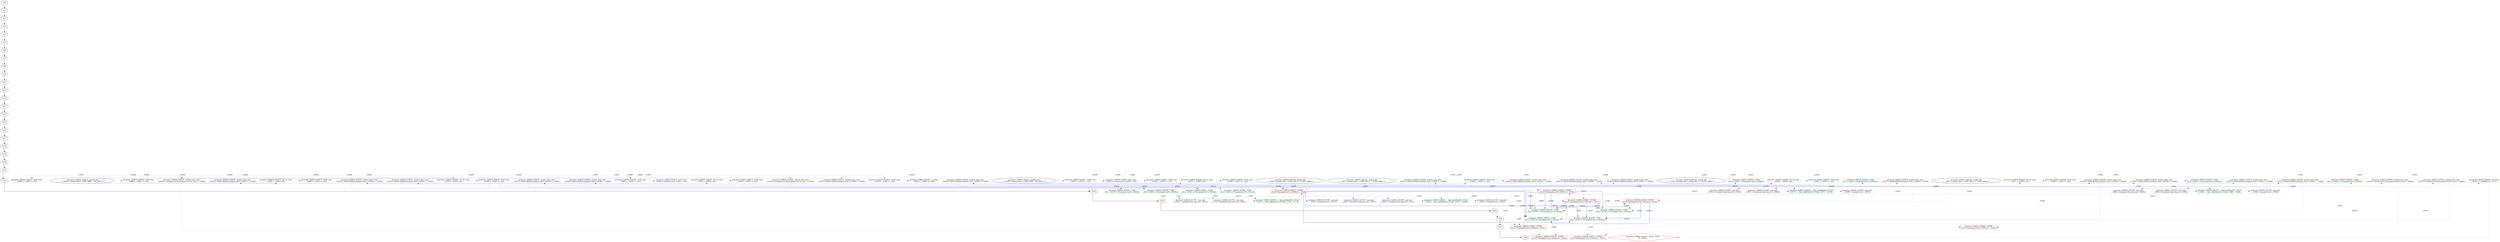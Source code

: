 digraph G {
//Scheduling solution
splines=ortho;
//Control Step: 0
CS0 [style=plaintext]
{rank=same; CS0  ;}
//Control Step: 1
CS1 [style=plaintext]
{rank=same; CS1  ;}
//Control Step: 2
CS2 [style=plaintext]
{rank=same; CS2  ;}
//Control Step: 3
CS3 [style=plaintext]
{rank=same; CS3  ;}
//Control Step: 4
CS4 [style=plaintext]
{rank=same; CS4  ;}
//Control Step: 5
CS5 [style=plaintext]
{rank=same; CS5  ;}
//Control Step: 6
CS6 [style=plaintext]
{rank=same; CS6  ;}
//Control Step: 7
CS7 [style=plaintext]
{rank=same; CS7  ;}
//Control Step: 8
CS8 [style=plaintext]
{rank=same; CS8  ;}
//Control Step: 9
CS9 [style=plaintext]
{rank=same; CS9  ;}
//Control Step: 10
CS10 [style=plaintext]
{rank=same; CS10  ;}
//Control Step: 11
CS11 [style=plaintext]
{rank=same; CS11  ;}
//Control Step: 12
CS12 [style=plaintext]
{rank=same; CS12  ;}
//Control Step: 13
CS13 [style=plaintext]
{rank=same; CS13  ;}
//Control Step: 14
CS14 [style=plaintext]
{rank=same; CS14  ;}
//Control Step: 15
CS15 [style=plaintext]
{rank=same; CS15  ;}
//Control Step: 16
CS16 [style=plaintext]
{rank=same; CS16  ;}
//Control Step: 17
CS17 [style=plaintext]
{rank=same; CS17  ;}
//Control Step: 18
CS18 [style=plaintext]
{rank=same; CS18  ;}
//Control Step: 19
CS19 [style=plaintext]
{rank=same; CS19  ;}
//Control Step: 20
CS20 [style=plaintext]
{rank=same; CS20  ;}
//Control Step: 21
CS21 [style=plaintext]
{rank=same; CS21  ;}
//Control Step: 22
CS22 [style=plaintext]
{rank=same; CS22 111 116 163 158 113 161 118 153 165 167 104 175 147 179 96 114 157 151 115 155 169 150 101 141 99 139 135 100 125 126 102 106 103 173 129 137 105 171 170 98 176 149 138 178 117 180 123 127 177 164 159 152 97  ;}
//Control Step: 23
CS23 [style=plaintext]
{rank=same; CS23 112 119 120 122 109 110 108 107 128 142 130 124 121 140  ;}
//Control Step: 24
CS24 [style=plaintext]
{rank=same; CS24 136 144 134 145 133 143 132 131 148 146  ;}
//Control Step: 25
CS25 [style=plaintext]
{rank=same; CS25 154 160  ;}
//Control Step: 26
CS26 [style=plaintext]
{rank=same; CS26 172 166  ;}
//Control Step: 27
CS27 [style=plaintext]
{rank=same; CS27 156 162  ;}
//Control Step: 28
CS28 [style=plaintext]
{rank=same; CS28 181 168 174  ;}
CS0 -> CS1;
CS1 -> CS2;
CS2 -> CS3;
CS3 -> CS4;
CS4 -> CS5;
CS5 -> CS6;
CS6 -> CS7;
CS7 -> CS8;
CS8 -> CS9;
CS9 -> CS10;
CS10 -> CS11;
CS11 -> CS12;
CS12 -> CS13;
CS13 -> CS14;
CS14 -> CS15;
CS15 -> CS16;
CS16 -> CS17;
CS17 -> CS18;
CS18 -> CS19;
CS19 -> CS20;
CS20 -> CS21;
CS21 -> CS22;
CS22 -> CS23;
CS23 -> CS24;
CS24 -> CS25;
CS25 -> CS26;
CS26 -> CS27;
CS27 -> CS28;
CS22 -> 111 [style=invis weight=1000 color=dimgrey];
CS23 -> 112 [style=invis weight=1000 color=dimgrey];
CS24 -> 136 [style=invis weight=1000 color=dimgrey];
CS25 -> 154 [style=invis weight=1000 color=dimgrey];
CS26 -> 172 [style=invis weight=1000 color=dimgrey];
CS27 -> 156 [style=invis weight=1000 color=dimgrey];
CS28 -> 181 [style=invis weight=1000 color=dimgrey];
96[shape=ellipse,label="gesummv_428816_429223 - gimple_phi\n/* _10290 = gimple_phi(<_11686, BB8>, <0u, BB7>) */\n"];
97[shape=ellipse,label="gesummv_428816_429224 - gimple_phi\n/* _10292 = gimple_phi(<_11689, BB8>, <0u, BB7>) */\n"];
98[shape=ellipse,label="gesummv_428816_440126 - gimple_phi\n/* _13385 = gimple_phi(<_13384, BB7>, <_10300, BB8>) */\n"];
99[shape=ellipse,label="gesummv_428816_440130 - gimple_phi\n/* _13387 = gimple_phi(<_13386, BB7>, <_10308, BB8>) */\n"];
100[shape=ellipse,label="gesummv_428816_440134 - gimple_phi\n/* _13389 = gimple_phi(<_13388, BB7>, <_10316, BB8>) */\n"];
101[shape=ellipse,label="gesummv_428816_440138 - gimple_phi\n/* _13391 = gimple_phi(<_13390, BB7>, <_10324, BB8>) */\n"];
102[color=burlywood,shape=box,label="gesummv_428816_429538 - lshift_expr\n_10385 = _10290 << (2u);\n"];
103[color=burlywood,shape=box,label="gesummv_428816_429225 - pointer_plus_expr\n_10294 = (float(*)[64])(((unsigned char*)_10191) + _10385);\n"];
104[color=green,shape=box,label="gesummv_428816_429226 - LOAD\nif(1u) _10295 = (*((unsigned int*)(_10294)));\n"];
105[color=burlywood,shape=box,label="gesummv_428816_429227 - pointer_plus_expr\n_10296 = (float(*)[64])(((unsigned char*)_10192) + _10385);\n"];
106[color=green,shape=box,label="gesummv_428816_429228 - LOAD\nif(1u) _10297 = (*((unsigned int*)(_10296)));\n"];
107[color=burlywood,shape=box,label="gesummv_428816_431689 - nop_expr\n_11073 = (unsigned long long int) (_10295);\n"];
108[color=burlywood,shape=box,label="gesummv_428816_431692 - nop_expr\n_11074 = (unsigned long long int) (_10297);\n"];
109[color=green,shape=box,label="gesummv_428816_429229 - __float_adde8m23b_127nih\n_11071 = __float_adde8m23b_127nih(_11073, _11074);\n"];
110[color=burlywood,shape=box,label="gesummv_428816_431686 - nop_expr\n_10298 = (unsigned int) (_11071);\n"];
111[color=burlywood,shape=box,label="gesummv_428816_429230 - pointer_plus_expr\n_10299 = (float(*)[64])(((unsigned char*)_10190) + _10385);\n"];
112[color=red,shape=box,label="gesummv_428816_429231 - STORE\nif(1u) (*((unsigned int*)(_10299))) = _10298;\n"];
113[color=burlywood,shape=box,label="gesummv_428816_429232 - bit_ior_expr\n_10301 = _10290 | (1u);\n"];
114[color=burlywood,shape=box,label="gesummv_428816_429544 - lshift_expr\n_10388 = _10301 << (2u);\n"];
115[color=burlywood,shape=box,label="gesummv_428816_429233 - pointer_plus_expr\n_10302 = (float(*)[64])(((unsigned char*)_10191) + _10388);\n"];
116[color=green,shape=box,label="gesummv_428816_429234 - LOAD\nif(1u) _10303 = (*((unsigned int*)(_10302)));\n"];
117[color=burlywood,shape=box,label="gesummv_428816_429235 - pointer_plus_expr\n_10304 = (float(*)[64])(((unsigned char*)_10192) + _10388);\n"];
118[color=green,shape=box,label="gesummv_428816_429236 - LOAD\nif(1u) _10305 = (*((unsigned int*)(_10304)));\n"];
119[color=burlywood,shape=box,label="gesummv_428816_431723 - nop_expr\n_11085 = (unsigned long long int) (_10303);\n"];
120[color=burlywood,shape=box,label="gesummv_428816_431726 - nop_expr\n_11086 = (unsigned long long int) (_10305);\n"];
121[color=green,shape=box,label="gesummv_428816_429237 - __float_adde8m23b_127nih\n_11083 = __float_adde8m23b_127nih(_11085, _11086);\n"];
122[color=burlywood,shape=box,label="gesummv_428816_431720 - nop_expr\n_10306 = (unsigned int) (_11083);\n"];
123[color=burlywood,shape=box,label="gesummv_428816_429238 - pointer_plus_expr\n_10307 = (float(*)[64])(((unsigned char*)_10190) + _10388);\n"];
124[color=red,shape=box,label="gesummv_428816_429239 - STORE\nif(1u) (*((unsigned int*)(_10307))) = _10306;\n"];
125[color=burlywood,shape=box,label="gesummv_428816_429240 - bit_ior_expr\n_10309 = _10290 | (2u);\n"];
126[color=burlywood,shape=box,label="gesummv_428816_429550 - lshift_expr\n_10391 = _10309 << (2u);\n"];
127[color=burlywood,shape=box,label="gesummv_428816_429241 - pointer_plus_expr\n_10310 = (float(*)[64])(((unsigned char*)_10191) + _10391);\n"];
128[color=green,shape=box,label="gesummv_428816_429242 - LOAD\nif(1u) _10311 = (*((unsigned int*)(_10310)));\n"];
129[color=burlywood,shape=box,label="gesummv_428816_429243 - pointer_plus_expr\n_10312 = (float(*)[64])(((unsigned char*)_10192) + _10391);\n"];
130[color=green,shape=box,label="gesummv_428816_429244 - LOAD\nif(1u) _10313 = (*((unsigned int*)(_10312)));\n"];
131[color=burlywood,shape=box,label="gesummv_428816_431757 - nop_expr\n_11097 = (unsigned long long int) (_10311);\n"];
132[color=burlywood,shape=box,label="gesummv_428816_431760 - nop_expr\n_11098 = (unsigned long long int) (_10313);\n"];
133[color=green,shape=box,label="gesummv_428816_429245 - __float_adde8m23b_127nih\n_11095 = __float_adde8m23b_127nih(_11097, _11098);\n"];
134[color=burlywood,shape=box,label="gesummv_428816_431754 - nop_expr\n_10314 = (unsigned int) (_11095);\n"];
135[color=burlywood,shape=box,label="gesummv_428816_429246 - pointer_plus_expr\n_10315 = (float(*)[64])(((unsigned char*)_10190) + _10391);\n"];
136[color=red,shape=box,label="gesummv_428816_429247 - STORE\nif(1u) (*((unsigned int*)(_10315))) = _10314;\n"];
137[color=burlywood,shape=box,label="gesummv_428816_429248 - bit_ior_expr\n_10317 = _10290 | (3u);\n"];
138[color=burlywood,shape=box,label="gesummv_428816_429556 - lshift_expr\n_10394 = _10317 << (2u);\n"];
139[color=burlywood,shape=box,label="gesummv_428816_429249 - pointer_plus_expr\n_10318 = (float(*)[64])(((unsigned char*)_10191) + _10394);\n"];
140[color=green,shape=box,label="gesummv_428816_429250 - LOAD\nif(1u) _10319 = (*((unsigned int*)(_10318)));\n"];
141[color=burlywood,shape=box,label="gesummv_428816_429251 - pointer_plus_expr\n_10320 = (float(*)[64])(((unsigned char*)_10192) + _10394);\n"];
142[color=green,shape=box,label="gesummv_428816_429252 - LOAD\nif(1u) _10321 = (*((unsigned int*)(_10320)));\n"];
143[color=burlywood,shape=box,label="gesummv_428816_431791 - nop_expr\n_11109 = (unsigned long long int) (_10319);\n"];
144[color=burlywood,shape=box,label="gesummv_428816_431794 - nop_expr\n_11110 = (unsigned long long int) (_10321);\n"];
145[color=green,shape=box,label="gesummv_428816_429253 - __float_adde8m23b_127nih\n_11107 = __float_adde8m23b_127nih(_11109, _11110);\n"];
146[color=burlywood,shape=box,label="gesummv_428816_431788 - nop_expr\n_10322 = (unsigned int) (_11107);\n"];
147[color=burlywood,shape=box,label="gesummv_428816_429254 - pointer_plus_expr\n_10323 = (float(*)[64])(((unsigned char*)_10190) + _10394);\n"];
148[color=red,shape=box,label="gesummv_428816_429255 - STORE\nif(1u) (*((unsigned int*)(_10323))) = _10322;\n"];
149[color=burlywood,shape=box,label="gesummv_428816_433661 - rshift_expr\n_11684 = _10290 >> (2u);\n"];
150[color=burlywood,shape=box,label="gesummv_428816_433664 - plus_expr\n_11685 = (unsigned int)(_11684 + (1u));\n"];
151[color=burlywood,shape=box,label="gesummv_428816_433667 - lshift_expr\n_11686 = _11685 << (2u);\n"];
152[color=burlywood,shape=box,label="gesummv_428816_429565 - lshift_expr\n_10398 = _10292 << (2u);\n"];
153[color=burlywood,shape=box,label="gesummv_428816_429258 - pointer_plus_expr\n_10326 = (float(*)[64])(((unsigned char*)_10190) + _10398);\n"];
154[color=green,shape=box,label="gesummv_428816_429259 - LOAD\nif(1u) _10327 = (*((unsigned int*)(_10326)));\n"];
155[color=burlywood,shape=box,label="gesummv_428816_429260 - pointer_plus_expr\n_10328 = (unsigned int*)(((unsigned char*)y_out) + _10398);\n"];
156[color=red,shape=box,label="gesummv_428816_429261 - STORE\nif(1u) (*((unsigned int*)(_10328))) = _10327;\n"];
157[color=burlywood,shape=box,label="gesummv_428816_429262 - bit_ior_expr\n_10330 = _10292 | (1u);\n"];
158[color=burlywood,shape=box,label="gesummv_428816_429569 - lshift_expr\n_10400 = _10330 << (2u);\n"];
159[color=burlywood,shape=box,label="gesummv_428816_429263 - pointer_plus_expr\n_10331 = (float(*)[64])(((unsigned char*)_10190) + _10400);\n"];
160[color=green,shape=box,label="gesummv_428816_429264 - LOAD\nif(1u) _10332 = (*((unsigned int*)(_10331)));\n"];
161[color=burlywood,shape=box,label="gesummv_428816_429265 - pointer_plus_expr\n_10333 = (unsigned int*)(((unsigned char*)y_out) + _10400);\n"];
162[color=red,shape=box,label="gesummv_428816_429266 - STORE\nif(1u) (*((unsigned int*)(_10333))) = _10332;\n"];
163[color=burlywood,shape=box,label="gesummv_428816_429267 - bit_ior_expr\n_10335 = _10292 | (2u);\n"];
164[color=burlywood,shape=box,label="gesummv_428816_429573 - lshift_expr\n_10402 = _10335 << (2u);\n"];
165[color=burlywood,shape=box,label="gesummv_428816_429268 - pointer_plus_expr\n_10336 = (float(*)[64])(((unsigned char*)_10190) + _10402);\n"];
166[color=green,shape=box,label="gesummv_428816_429269 - LOAD\nif(1u) _10337 = (*((unsigned int*)(_10336)));\n"];
167[color=burlywood,shape=box,label="gesummv_428816_429270 - pointer_plus_expr\n_10338 = (unsigned int*)(((unsigned char*)y_out) + _10402);\n"];
168[color=red,shape=box,label="gesummv_428816_429271 - STORE\nif(1u) (*((unsigned int*)(_10338))) = _10337;\n"];
169[color=burlywood,shape=box,label="gesummv_428816_429272 - bit_ior_expr\n_10340 = _10292 | (3u);\n"];
170[color=burlywood,shape=box,label="gesummv_428816_429577 - lshift_expr\n_10404 = _10340 << (2u);\n"];
171[color=burlywood,shape=box,label="gesummv_428816_429273 - pointer_plus_expr\n_10341 = (float(*)[64])(((unsigned char*)_10190) + _10404);\n"];
172[color=green,shape=box,label="gesummv_428816_429274 - LOAD\nif(1u) _10342 = (*((unsigned int*)(_10341)));\n"];
173[color=burlywood,shape=box,label="gesummv_428816_429275 - pointer_plus_expr\n_10343 = (unsigned int*)(((unsigned char*)y_out) + _10404);\n"];
174[color=red,shape=box,label="gesummv_428816_429276 - STORE\nif(1u) (*((unsigned int*)(_10343))) = _10342;\n"];
175[color=burlywood,shape=box,label="gesummv_428816_433670 - rshift_expr\n_11687 = _10292 >> (2u);\n"];
176[color=burlywood,shape=box,label="gesummv_428816_433672 - plus_expr\n_11688 = (unsigned int)(_11687 + (1u));\n"];
177[color=burlywood,shape=box,label="gesummv_428816_433675 - lshift_expr\n_11689 = _11688 << (2u);\n"];
178[color=burlywood,shape=box,label="gesummv_428816_433678 - rshift_expr\n_11690 = _11689 >> (2u);\n"];
179[color=burlywood,shape=box,label="gesummv_428816_429581 - eq_expr\n_10406 = _11690 == (16u);\n"];
180[color=burlywood,shape=box,label="gesummv_428816_429278 - nop_expr\n_10344 = (_10406)%(1U << 1);\n"];
181[color=red,shape=diamond,label="gesummv_428816_429279 - READ_COND\nif (_10344)\n"];
102->103 [color=blue, style=dotted,label="_10385"];
103->104 [color=blue, style=dotted,label="_10294"];
105->106 [color=blue, style=dotted,label="_10296"];
108->109 [color=blue, style=dotted,label="_11074"];
109->110 [color=blue, style=dotted,label="_11071"];
111->112 [color=blue, style=dotted,label="_10299"];
113->114 [color=blue, style=dotted,label="_10301"];
114->115 [color=blue, style=dotted,label="_10388"];
115->116 [color=blue, style=dotted,label="_10302"];
117->118 [color=blue, style=dotted,label="_10304"];
120->121 [color=blue, style=dotted,label="_11086"];
121->122 [color=blue, style=dotted,label="_11083"];
123->124 [color=blue, style=dotted,label="_10307"];
125->126 [color=blue, style=dotted,label="_10309"];
126->127 [color=blue, style=dotted,label="_10391"];
127->128 [color=blue, style=dotted,label="_10310"];
129->130 [color=blue, style=dotted,label="_10312"];
132->133 [color=blue, style=dotted,label="_11098"];
133->134 [color=blue, style=dotted,label="_11095"];
135->136 [color=blue, style=dotted,label="_10315"];
137->138 [color=blue, style=dotted,label="_10317"];
138->139 [color=blue, style=dotted,label="_10394"];
139->140 [color=blue, style=dotted,label="_10318"];
141->142 [color=blue, style=dotted,label="_10320"];
144->145 [color=blue, style=dotted,label="_11110"];
145->146 [color=blue, style=dotted,label="_11107"];
147->148 [color=blue, style=dotted,label="_10323"];
149->150 [color=blue, style=dotted,label="_11684"];
150->151 [color=blue, style=dotted,label="_11685"];
152->153 [color=blue, style=dotted,label="_10398"];
153->154 [color=blue, style=dotted,label="_10326"];
155->156 [color=blue, style=dotted,label="_10328"];
157->158 [color=blue, style=dotted,label="_10330"];
158->159 [color=blue, style=dotted,label="_10400"];
159->160 [color=blue, style=dotted,label="_10331"];
161->162 [color=blue, style=dotted,label="_10333"];
163->164 [color=blue, style=dotted,label="_10335"];
164->165 [color=blue, style=dotted,label="_10402"];
165->166 [color=blue, style=dotted,label="_10336"];
167->168 [color=blue, style=dotted,label="_10338"];
169->170 [color=blue, style=dotted,label="_10340"];
170->171 [color=blue, style=dotted,label="_10404"];
171->172 [color=blue, style=dotted,label="_10341"];
173->174 [color=blue, style=dotted,label="_10343"];
175->176 [color=blue, style=dotted,label="_11687"];
176->177 [color=blue, style=dotted,label="_11688"];
177->178 [color=blue, style=dotted,label="_11689"];
178->179 [color=blue, style=dotted,label="_11690"];
179->180 [color=blue, style=dotted,label="_10406"];
180->181 [color=blue, style=dotted,label="_10344"];
151->96 [color=lightblue,label="_11686"];
177->97 [color=lightblue,label="_11689"];
96->102 [color=blue, style=dotted,label="_10290"];
102->105 [color=blue, style=dotted,label="_10385"];
104->107 [color=blue, style=dotted,label="_10295"];
106->108 [color=blue, style=dotted,label="_10297"];
107->109 [color=blue, style=dotted,label="_11073"];
102->111 [color=blue, style=dotted,label="_10385"];
110->112 [color=blue, style=dotted,label="_10298"];
96->113 [color=blue, style=dotted,label="_10290"];
114->117 [color=blue, style=dotted,label="_10388"];
116->119 [color=blue, style=dotted,label="_10303"];
118->120 [color=blue, style=dotted,label="_10305"];
119->121 [color=blue, style=dotted,label="_11085"];
114->123 [color=blue, style=dotted,label="_10388"];
122->124 [color=blue, style=dotted,label="_10306"];
96->125 [color=blue, style=dotted,label="_10290"];
126->129 [color=blue, style=dotted,label="_10391"];
128->131 [color=blue, style=dotted,label="_10311"];
130->132 [color=blue, style=dotted,label="_10313"];
131->133 [color=blue, style=dotted,label="_11097"];
126->135 [color=blue, style=dotted,label="_10391"];
134->136 [color=blue, style=dotted,label="_10314"];
96->137 [color=blue, style=dotted,label="_10290"];
138->141 [color=blue, style=dotted,label="_10394"];
140->143 [color=blue, style=dotted,label="_10319"];
142->144 [color=blue, style=dotted,label="_10321"];
143->145 [color=blue, style=dotted,label="_11109"];
138->147 [color=blue, style=dotted,label="_10394"];
146->148 [color=blue, style=dotted,label="_10322"];
96->149 [color=blue, style=dotted,label="_10290"];
97->152 [color=blue, style=dotted,label="_10292"];
152->155 [color=blue, style=dotted,label="_10398"];
154->156 [color=blue, style=dotted,label="_10327"];
97->157 [color=blue, style=dotted,label="_10292"];
158->161 [color=blue, style=dotted,label="_10400"];
160->162 [color=blue, style=dotted,label="_10332"];
97->163 [color=blue, style=dotted,label="_10292"];
164->167 [color=blue, style=dotted,label="_10402"];
166->168 [color=blue, style=dotted,label="_10337"];
97->169 [color=blue, style=dotted,label="_10292"];
170->173 [color=blue, style=dotted,label="_10404"];
172->174 [color=blue, style=dotted,label="_10342"];
97->175 [color=blue, style=dotted,label="_10292"];
112->98 [color=lightblue,label="_10300"];
124->99 [color=lightblue,label="_10308"];
136->100 [color=lightblue,label="_10316"];
148->101 [color=lightblue,label="_10324"];
112->154 [color=blue,label="_10300"];
124->154 [color=blue,label="_10308"];
136->154 [color=blue,label="_10316"];
148->154 [color=blue,label="_10324"];
112->160 [color=blue,label="_10300"];
124->160 [color=blue,label="_10308"];
136->160 [color=blue,label="_10316"];
148->160 [color=blue,label="_10324"];
112->166 [color=blue,label="_10300"];
124->166 [color=blue,label="_10308"];
136->166 [color=blue,label="_10316"];
148->166 [color=blue,label="_10324"];
112->172 [color=blue,label="_10300"];
124->172 [color=blue,label="_10308"];
136->172 [color=blue,label="_10316"];
148->172 [color=blue,label="_10324"];
}
